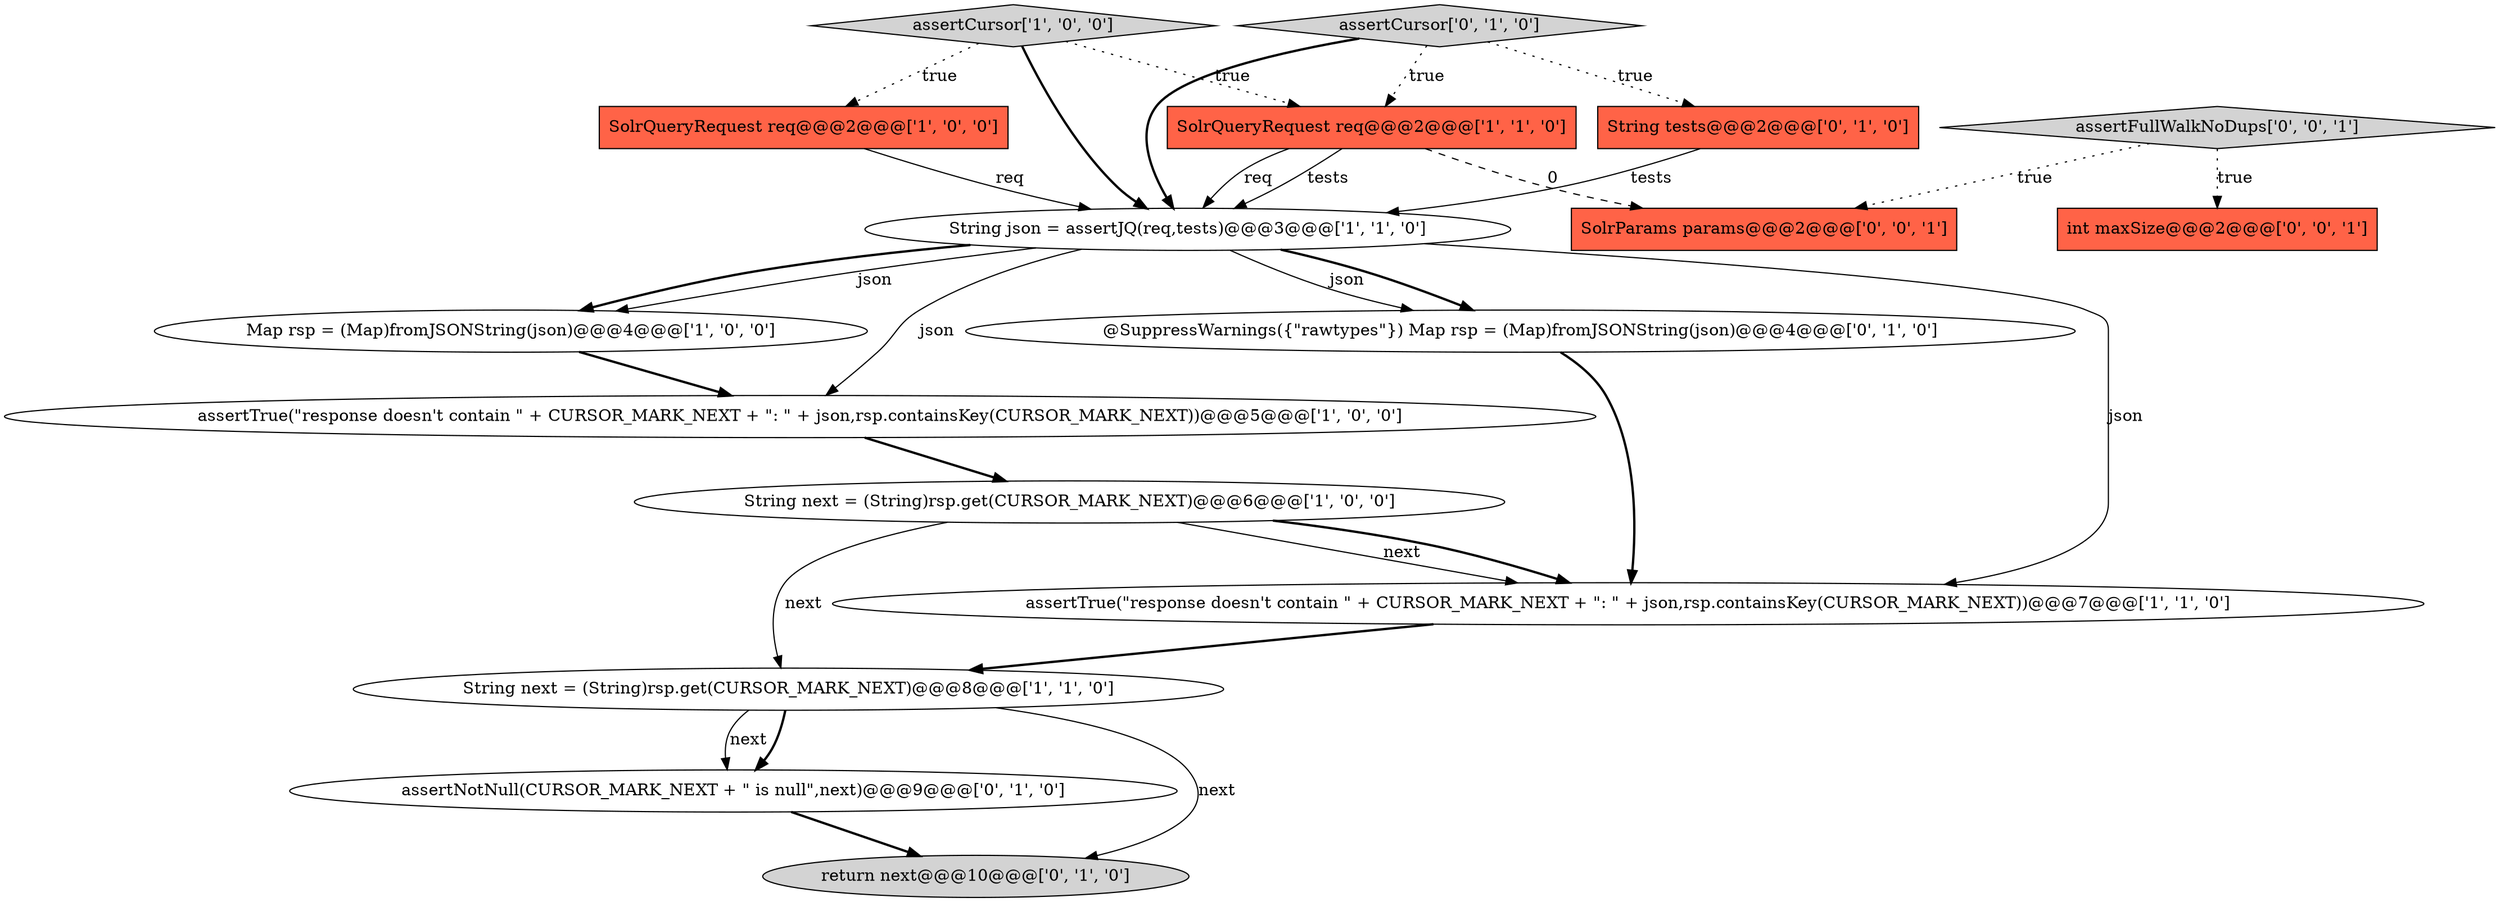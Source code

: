 digraph {
9 [style = filled, label = "assertNotNull(CURSOR_MARK_NEXT + \" is null\",next)@@@9@@@['0', '1', '0']", fillcolor = white, shape = ellipse image = "AAA0AAABBB2BBB"];
10 [style = filled, label = "String tests@@@2@@@['0', '1', '0']", fillcolor = tomato, shape = box image = "AAA0AAABBB2BBB"];
13 [style = filled, label = "@SuppressWarnings({\"rawtypes\"}) Map rsp = (Map)fromJSONString(json)@@@4@@@['0', '1', '0']", fillcolor = white, shape = ellipse image = "AAA0AAABBB2BBB"];
2 [style = filled, label = "assertTrue(\"response doesn't contain \" + CURSOR_MARK_NEXT + \": \" + json,rsp.containsKey(CURSOR_MARK_NEXT))@@@5@@@['1', '0', '0']", fillcolor = white, shape = ellipse image = "AAA0AAABBB1BBB"];
4 [style = filled, label = "SolrQueryRequest req@@@2@@@['1', '0', '0']", fillcolor = tomato, shape = box image = "AAA0AAABBB1BBB"];
14 [style = filled, label = "int maxSize@@@2@@@['0', '0', '1']", fillcolor = tomato, shape = box image = "AAA0AAABBB3BBB"];
15 [style = filled, label = "assertFullWalkNoDups['0', '0', '1']", fillcolor = lightgray, shape = diamond image = "AAA0AAABBB3BBB"];
16 [style = filled, label = "SolrParams params@@@2@@@['0', '0', '1']", fillcolor = tomato, shape = box image = "AAA0AAABBB3BBB"];
0 [style = filled, label = "Map rsp = (Map)fromJSONString(json)@@@4@@@['1', '0', '0']", fillcolor = white, shape = ellipse image = "AAA0AAABBB1BBB"];
6 [style = filled, label = "String next = (String)rsp.get(CURSOR_MARK_NEXT)@@@6@@@['1', '0', '0']", fillcolor = white, shape = ellipse image = "AAA0AAABBB1BBB"];
8 [style = filled, label = "assertCursor['1', '0', '0']", fillcolor = lightgray, shape = diamond image = "AAA0AAABBB1BBB"];
1 [style = filled, label = "String json = assertJQ(req,tests)@@@3@@@['1', '1', '0']", fillcolor = white, shape = ellipse image = "AAA0AAABBB1BBB"];
7 [style = filled, label = "assertTrue(\"response doesn't contain \" + CURSOR_MARK_NEXT + \": \" + json,rsp.containsKey(CURSOR_MARK_NEXT))@@@7@@@['1', '1', '0']", fillcolor = white, shape = ellipse image = "AAA0AAABBB1BBB"];
11 [style = filled, label = "assertCursor['0', '1', '0']", fillcolor = lightgray, shape = diamond image = "AAA0AAABBB2BBB"];
3 [style = filled, label = "String next = (String)rsp.get(CURSOR_MARK_NEXT)@@@8@@@['1', '1', '0']", fillcolor = white, shape = ellipse image = "AAA0AAABBB1BBB"];
12 [style = filled, label = "return next@@@10@@@['0', '1', '0']", fillcolor = lightgray, shape = ellipse image = "AAA0AAABBB2BBB"];
5 [style = filled, label = "SolrQueryRequest req@@@2@@@['1', '1', '0']", fillcolor = tomato, shape = box image = "AAA0AAABBB1BBB"];
5->16 [style = dashed, label="0"];
13->7 [style = bold, label=""];
11->10 [style = dotted, label="true"];
1->2 [style = solid, label="json"];
1->0 [style = bold, label=""];
3->12 [style = solid, label="next"];
5->1 [style = solid, label="tests"];
11->1 [style = bold, label=""];
5->1 [style = solid, label="req"];
4->1 [style = solid, label="req"];
8->1 [style = bold, label=""];
7->3 [style = bold, label=""];
3->9 [style = bold, label=""];
1->7 [style = solid, label="json"];
10->1 [style = solid, label="tests"];
1->0 [style = solid, label="json"];
8->5 [style = dotted, label="true"];
2->6 [style = bold, label=""];
15->16 [style = dotted, label="true"];
6->7 [style = solid, label="next"];
1->13 [style = solid, label="json"];
3->9 [style = solid, label="next"];
0->2 [style = bold, label=""];
6->7 [style = bold, label=""];
15->14 [style = dotted, label="true"];
6->3 [style = solid, label="next"];
8->4 [style = dotted, label="true"];
9->12 [style = bold, label=""];
11->5 [style = dotted, label="true"];
1->13 [style = bold, label=""];
}
